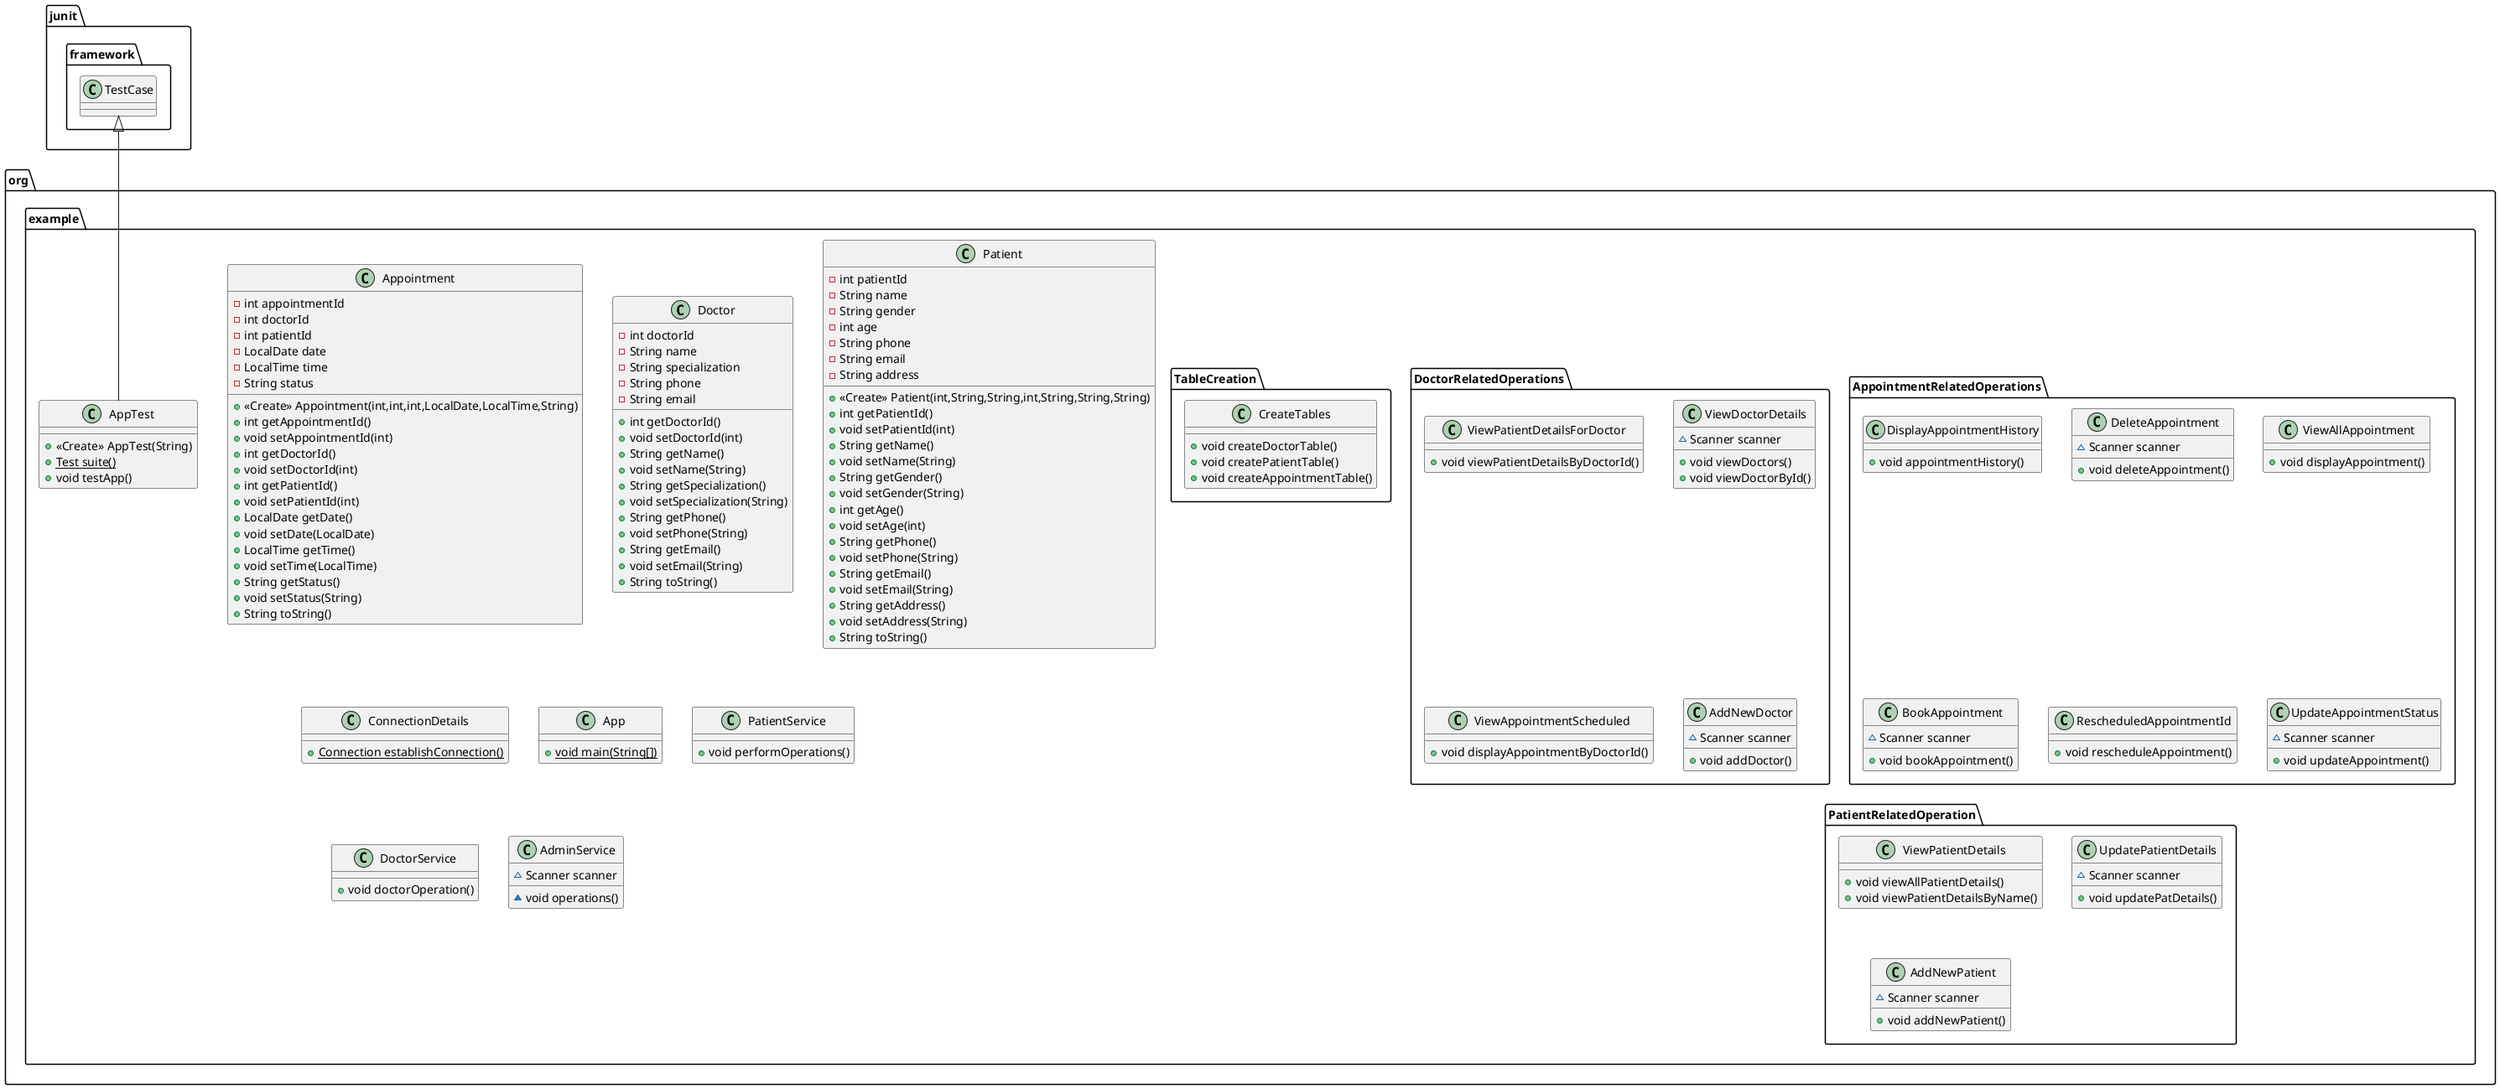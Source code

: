 @startuml
class org.example.Appointment {
- int appointmentId
- int doctorId
- int patientId
- LocalDate date
- LocalTime time
- String status
+ <<Create>> Appointment(int,int,int,LocalDate,LocalTime,String)
+ int getAppointmentId()
+ void setAppointmentId(int)
+ int getDoctorId()
+ void setDoctorId(int)
+ int getPatientId()
+ void setPatientId(int)
+ LocalDate getDate()
+ void setDate(LocalDate)
+ LocalTime getTime()
+ void setTime(LocalTime)
+ String getStatus()
+ void setStatus(String)
+ String toString()
}


class org.example.AppointmentRelatedOperations.DisplayAppointmentHistory {
+ void appointmentHistory()
}

class org.example.DoctorRelatedOperations.ViewPatientDetailsForDoctor {
+ void viewPatientDetailsByDoctorId()
}

class org.example.AppointmentRelatedOperations.DeleteAppointment {
~ Scanner scanner
+ void deleteAppointment()
}


class org.example.Doctor {
- int doctorId
- String name
- String specialization
- String phone
- String email
+ int getDoctorId()
+ void setDoctorId(int)
+ String getName()
+ void setName(String)
+ String getSpecialization()
+ void setSpecialization(String)
+ String getPhone()
+ void setPhone(String)
+ String getEmail()
+ void setEmail(String)
+ String toString()
}


class org.example.AppTest {
+ <<Create>> AppTest(String)
+ {static} Test suite()
+ void testApp()
}

class org.example.Patient {
- int patientId
- String name
- String gender
- int age
- String phone
- String email
- String address
+ <<Create>> Patient(int,String,String,int,String,String,String)
+ int getPatientId()
+ void setPatientId(int)
+ String getName()
+ void setName(String)
+ String getGender()
+ void setGender(String)
+ int getAge()
+ void setAge(int)
+ String getPhone()
+ void setPhone(String)
+ String getEmail()
+ void setEmail(String)
+ String getAddress()
+ void setAddress(String)
+ String toString()
}


class org.example.ConnectionDetails {
+ {static} Connection establishConnection()
}

class org.example.App {
+ {static} void main(String[])
}

class org.example.PatientService {
+ void performOperations()
}

class org.example.PatientRelatedOperation.ViewPatientDetails {
+ void viewAllPatientDetails()
+ void viewPatientDetailsByName()
}

class org.example.AppointmentRelatedOperations.ViewAllAppointment {
+ void displayAppointment()
}

class org.example.DoctorRelatedOperations.ViewDoctorDetails {
~ Scanner scanner
+ void viewDoctors()
+ void viewDoctorById()
}


class org.example.AppointmentRelatedOperations.BookAppointment {
~ Scanner scanner
+ void bookAppointment()
}


class org.example.DoctorRelatedOperations.ViewAppointmentScheduled {
+ void displayAppointmentByDoctorId()
}

class org.example.PatientRelatedOperation.UpdatePatientDetails {
~ Scanner scanner
+ void updatePatDetails()
}


class org.example.AppointmentRelatedOperations.RescheduledAppointmentId {
+ void rescheduleAppointment()
}

class org.example.AppointmentRelatedOperations.UpdateAppointmentStatus {
~ Scanner scanner
+ void updateAppointment()
}


class org.example.DoctorRelatedOperations.AddNewDoctor {
~ Scanner scanner
+ void addDoctor()
}


class org.example.DoctorService {
+ void doctorOperation()
}

class org.example.AdminService {
~ Scanner scanner
~ void operations()
}


class org.example.TableCreation.CreateTables {
+ void createDoctorTable()
+ void createPatientTable()
+ void createAppointmentTable()
}

class org.example.PatientRelatedOperation.AddNewPatient {
~ Scanner scanner
+ void addNewPatient()
}




junit.framework.TestCase <|-- org.example.AppTest
@enduml